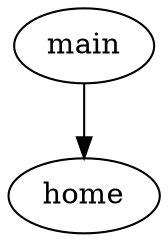 digraph Main {
  package = "ru.kode.way.sample.compose.main.routing"
  main [type=flow, resultType = "ru.kode.way.sample.compose.main.routing.MainFlowResult"]
  main -> home
}
